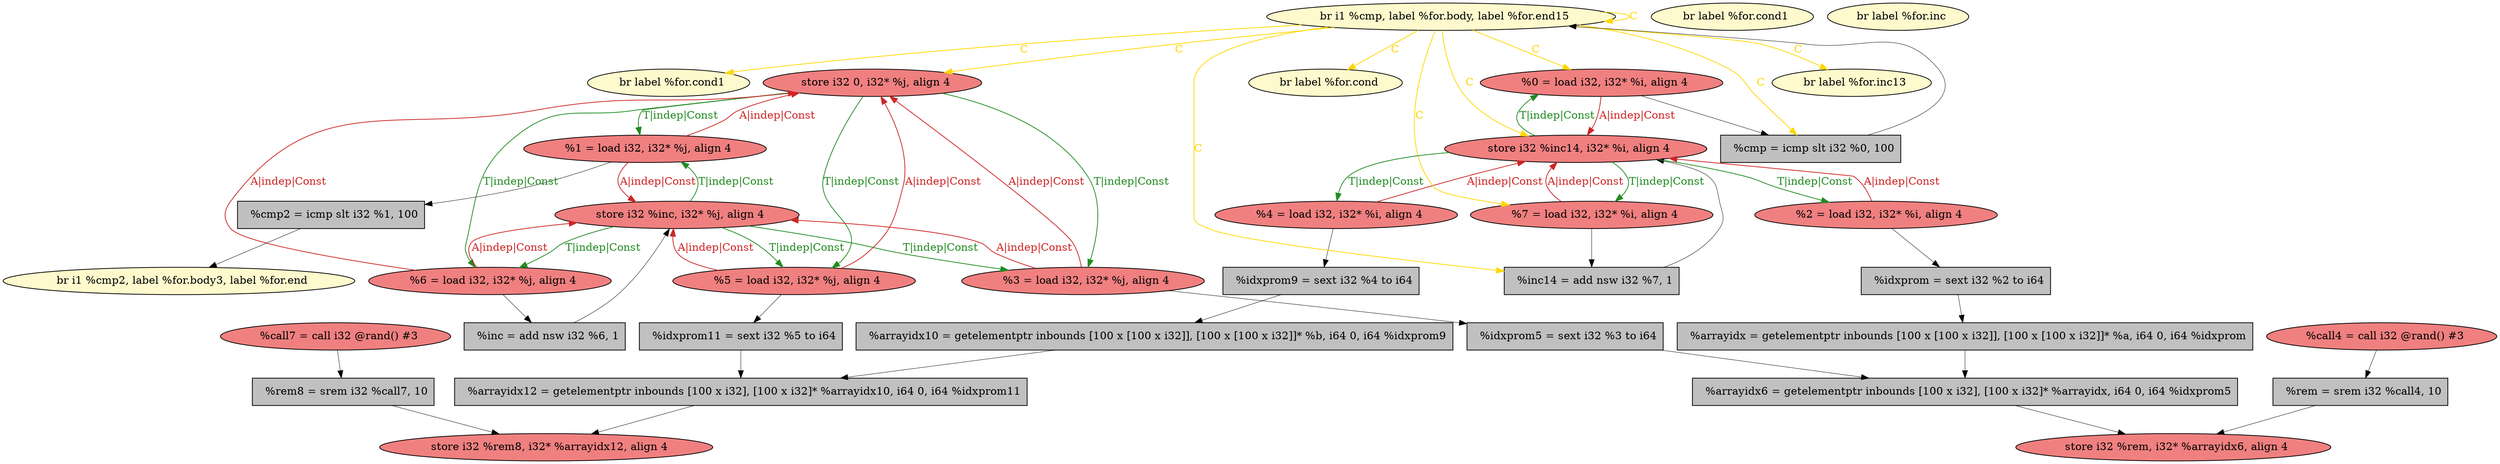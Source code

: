 
digraph G {


node1620 [fillcolor=lemonchiffon,label="  br label %for.cond1",shape=ellipse,style=filled ]
node1621 [fillcolor=grey,label="  %arrayidx = getelementptr inbounds [100 x [100 x i32]], [100 x [100 x i32]]* %a, i64 0, i64 %idxprom",shape=rectangle,style=filled ]
node1615 [fillcolor=lemonchiffon,label="  br i1 %cmp2, label %for.body3, label %for.end",shape=ellipse,style=filled ]
node1614 [fillcolor=lightcoral,label="  %1 = load i32, i32* %j, align 4",shape=ellipse,style=filled ]
node1613 [fillcolor=lightcoral,label="  %5 = load i32, i32* %j, align 4",shape=ellipse,style=filled ]
node1612 [fillcolor=lightcoral,label="  store i32 %rem, i32* %arrayidx6, align 4",shape=ellipse,style=filled ]
node1611 [fillcolor=lightcoral,label="  %call7 = call i32 @rand() #3",shape=ellipse,style=filled ]
node1617 [fillcolor=lightcoral,label="  store i32 0, i32* %j, align 4",shape=ellipse,style=filled ]
node1610 [fillcolor=grey,label="  %arrayidx12 = getelementptr inbounds [100 x i32], [100 x i32]* %arrayidx10, i64 0, i64 %idxprom11",shape=rectangle,style=filled ]
node1608 [fillcolor=lightcoral,label="  %3 = load i32, i32* %j, align 4",shape=ellipse,style=filled ]
node1606 [fillcolor=grey,label="  %idxprom5 = sext i32 %3 to i64",shape=rectangle,style=filled ]
node1605 [fillcolor=lightcoral,label="  %4 = load i32, i32* %i, align 4",shape=ellipse,style=filled ]
node1603 [fillcolor=lightcoral,label="  store i32 %rem8, i32* %arrayidx12, align 4",shape=ellipse,style=filled ]
node1602 [fillcolor=lightcoral,label="  %0 = load i32, i32* %i, align 4",shape=ellipse,style=filled ]
node1586 [fillcolor=lightcoral,label="  %2 = load i32, i32* %i, align 4",shape=ellipse,style=filled ]
node1590 [fillcolor=lemonchiffon,label="  br label %for.cond1",shape=ellipse,style=filled ]
node1589 [fillcolor=lemonchiffon,label="  br label %for.cond",shape=ellipse,style=filled ]
node1588 [fillcolor=lightcoral,label="  %call4 = call i32 @rand() #3",shape=ellipse,style=filled ]
node1591 [fillcolor=grey,label="  %inc14 = add nsw i32 %7, 1",shape=rectangle,style=filled ]
node1599 [fillcolor=lightcoral,label="  %6 = load i32, i32* %j, align 4",shape=ellipse,style=filled ]
node1609 [fillcolor=grey,label="  %arrayidx10 = getelementptr inbounds [100 x [100 x i32]], [100 x [100 x i32]]* %b, i64 0, i64 %idxprom9",shape=rectangle,style=filled ]
node1592 [fillcolor=grey,label="  %inc = add nsw i32 %6, 1",shape=rectangle,style=filled ]
node1619 [fillcolor=lightcoral,label="  store i32 %inc, i32* %j, align 4",shape=ellipse,style=filled ]
node1593 [fillcolor=lightcoral,label="  %7 = load i32, i32* %i, align 4",shape=ellipse,style=filled ]
node1616 [fillcolor=grey,label="  %rem8 = srem i32 %call7, 10",shape=rectangle,style=filled ]
node1594 [fillcolor=grey,label="  %cmp2 = icmp slt i32 %1, 100",shape=rectangle,style=filled ]
node1604 [fillcolor=lemonchiffon,label="  br i1 %cmp, label %for.body, label %for.end15",shape=ellipse,style=filled ]
node1596 [fillcolor=grey,label="  %arrayidx6 = getelementptr inbounds [100 x i32], [100 x i32]* %arrayidx, i64 0, i64 %idxprom5",shape=rectangle,style=filled ]
node1618 [fillcolor=lightcoral,label="  store i32 %inc14, i32* %i, align 4",shape=ellipse,style=filled ]
node1595 [fillcolor=grey,label="  %idxprom = sext i32 %2 to i64",shape=rectangle,style=filled ]
node1597 [fillcolor=grey,label="  %cmp = icmp slt i32 %0, 100",shape=rectangle,style=filled ]
node1607 [fillcolor=grey,label="  %idxprom9 = sext i32 %4 to i64",shape=rectangle,style=filled ]
node1587 [fillcolor=grey,label="  %rem = srem i32 %call4, 10",shape=rectangle,style=filled ]
node1598 [fillcolor=grey,label="  %idxprom11 = sext i32 %5 to i64",shape=rectangle,style=filled ]
node1600 [fillcolor=lemonchiffon,label="  br label %for.inc13",shape=ellipse,style=filled ]
node1601 [fillcolor=lemonchiffon,label="  br label %for.inc",shape=ellipse,style=filled ]

node1599->node1619 [style=solid,color=firebrick3,label="A|indep|Const",penwidth=1.0,fontcolor=firebrick3 ]
node1619->node1608 [style=solid,color=forestgreen,label="T|indep|Const",penwidth=1.0,fontcolor=forestgreen ]
node1618->node1586 [style=solid,color=forestgreen,label="T|indep|Const",penwidth=1.0,fontcolor=forestgreen ]
node1608->node1619 [style=solid,color=firebrick3,label="A|indep|Const",penwidth=1.0,fontcolor=firebrick3 ]
node1586->node1618 [style=solid,color=firebrick3,label="A|indep|Const",penwidth=1.0,fontcolor=firebrick3 ]
node1596->node1612 [style=solid,color=black,label="",penwidth=0.5,fontcolor=black ]
node1595->node1621 [style=solid,color=black,label="",penwidth=0.5,fontcolor=black ]
node1594->node1615 [style=solid,color=black,label="",penwidth=0.5,fontcolor=black ]
node1609->node1610 [style=solid,color=black,label="",penwidth=0.5,fontcolor=black ]
node1616->node1603 [style=solid,color=black,label="",penwidth=0.5,fontcolor=black ]
node1598->node1610 [style=solid,color=black,label="",penwidth=0.5,fontcolor=black ]
node1614->node1594 [style=solid,color=black,label="",penwidth=0.5,fontcolor=black ]
node1613->node1598 [style=solid,color=black,label="",penwidth=0.5,fontcolor=black ]
node1613->node1617 [style=solid,color=firebrick3,label="A|indep|Const",penwidth=1.0,fontcolor=firebrick3 ]
node1621->node1596 [style=solid,color=black,label="",penwidth=0.5,fontcolor=black ]
node1614->node1619 [style=solid,color=firebrick3,label="A|indep|Const",penwidth=1.0,fontcolor=firebrick3 ]
node1614->node1617 [style=solid,color=firebrick3,label="A|indep|Const",penwidth=1.0,fontcolor=firebrick3 ]
node1617->node1614 [style=solid,color=forestgreen,label="T|indep|Const",penwidth=1.0,fontcolor=forestgreen ]
node1618->node1593 [style=solid,color=forestgreen,label="T|indep|Const",penwidth=1.0,fontcolor=forestgreen ]
node1608->node1617 [style=solid,color=firebrick3,label="A|indep|Const",penwidth=1.0,fontcolor=firebrick3 ]
node1604->node1593 [style=solid,color=gold,label="C",penwidth=1.0,fontcolor=gold ]
node1617->node1613 [style=solid,color=forestgreen,label="T|indep|Const",penwidth=1.0,fontcolor=forestgreen ]
node1604->node1591 [style=solid,color=gold,label="C",penwidth=1.0,fontcolor=gold ]
node1610->node1603 [style=solid,color=black,label="",penwidth=0.5,fontcolor=black ]
node1605->node1618 [style=solid,color=firebrick3,label="A|indep|Const",penwidth=1.0,fontcolor=firebrick3 ]
node1619->node1614 [style=solid,color=forestgreen,label="T|indep|Const",penwidth=1.0,fontcolor=forestgreen ]
node1618->node1602 [style=solid,color=forestgreen,label="T|indep|Const",penwidth=1.0,fontcolor=forestgreen ]
node1592->node1619 [style=solid,color=black,label="",penwidth=0.5,fontcolor=black ]
node1604->node1620 [style=solid,color=gold,label="C",penwidth=1.0,fontcolor=gold ]
node1604->node1617 [style=solid,color=gold,label="C",penwidth=1.0,fontcolor=gold ]
node1619->node1599 [style=solid,color=forestgreen,label="T|indep|Const",penwidth=1.0,fontcolor=forestgreen ]
node1593->node1591 [style=solid,color=black,label="",penwidth=0.5,fontcolor=black ]
node1604->node1604 [style=solid,color=gold,label="C",penwidth=1.0,fontcolor=gold ]
node1593->node1618 [style=solid,color=firebrick3,label="A|indep|Const",penwidth=1.0,fontcolor=firebrick3 ]
node1586->node1595 [style=solid,color=black,label="",penwidth=0.5,fontcolor=black ]
node1611->node1616 [style=solid,color=black,label="",penwidth=0.5,fontcolor=black ]
node1591->node1618 [style=solid,color=black,label="",penwidth=0.5,fontcolor=black ]
node1604->node1600 [style=solid,color=gold,label="C",penwidth=1.0,fontcolor=gold ]
node1604->node1602 [style=solid,color=gold,label="C",penwidth=1.0,fontcolor=gold ]
node1617->node1608 [style=solid,color=forestgreen,label="T|indep|Const",penwidth=1.0,fontcolor=forestgreen ]
node1604->node1618 [style=solid,color=gold,label="C",penwidth=1.0,fontcolor=gold ]
node1618->node1605 [style=solid,color=forestgreen,label="T|indep|Const",penwidth=1.0,fontcolor=forestgreen ]
node1608->node1606 [style=solid,color=black,label="",penwidth=0.5,fontcolor=black ]
node1604->node1597 [style=solid,color=gold,label="C",penwidth=1.0,fontcolor=gold ]
node1604->node1589 [style=solid,color=gold,label="C",penwidth=1.0,fontcolor=gold ]
node1606->node1596 [style=solid,color=black,label="",penwidth=0.5,fontcolor=black ]
node1587->node1612 [style=solid,color=black,label="",penwidth=0.5,fontcolor=black ]
node1617->node1599 [style=solid,color=forestgreen,label="T|indep|Const",penwidth=1.0,fontcolor=forestgreen ]
node1602->node1618 [style=solid,color=firebrick3,label="A|indep|Const",penwidth=1.0,fontcolor=firebrick3 ]
node1599->node1592 [style=solid,color=black,label="",penwidth=0.5,fontcolor=black ]
node1599->node1617 [style=solid,color=firebrick3,label="A|indep|Const",penwidth=1.0,fontcolor=firebrick3 ]
node1613->node1619 [style=solid,color=firebrick3,label="A|indep|Const",penwidth=1.0,fontcolor=firebrick3 ]
node1597->node1604 [style=solid,color=black,label="",penwidth=0.5,fontcolor=black ]
node1607->node1609 [style=solid,color=black,label="",penwidth=0.5,fontcolor=black ]
node1588->node1587 [style=solid,color=black,label="",penwidth=0.5,fontcolor=black ]
node1602->node1597 [style=solid,color=black,label="",penwidth=0.5,fontcolor=black ]
node1605->node1607 [style=solid,color=black,label="",penwidth=0.5,fontcolor=black ]
node1619->node1613 [style=solid,color=forestgreen,label="T|indep|Const",penwidth=1.0,fontcolor=forestgreen ]


}
